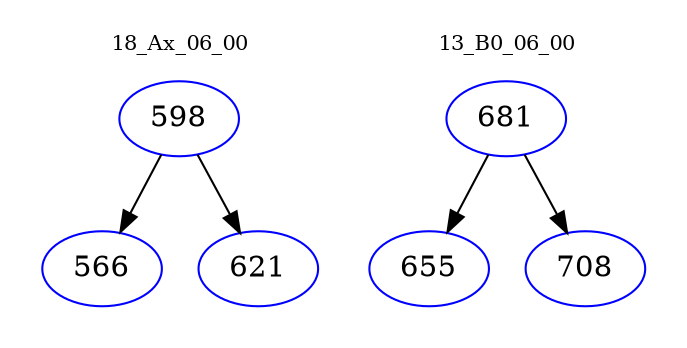 digraph{
subgraph cluster_0 {
color = white
label = "18_Ax_06_00";
fontsize=10;
T0_598 [label="598", color="blue"]
T0_598 -> T0_566 [color="black"]
T0_566 [label="566", color="blue"]
T0_598 -> T0_621 [color="black"]
T0_621 [label="621", color="blue"]
}
subgraph cluster_1 {
color = white
label = "13_B0_06_00";
fontsize=10;
T1_681 [label="681", color="blue"]
T1_681 -> T1_655 [color="black"]
T1_655 [label="655", color="blue"]
T1_681 -> T1_708 [color="black"]
T1_708 [label="708", color="blue"]
}
}
